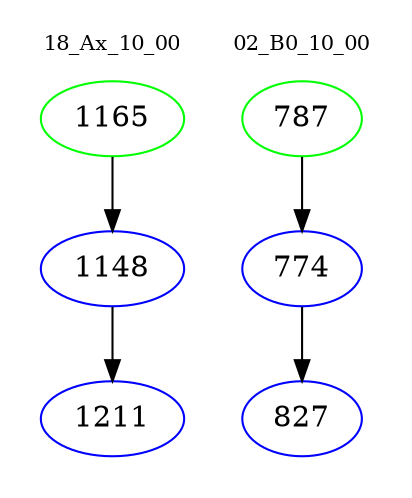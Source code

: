 digraph{
subgraph cluster_0 {
color = white
label = "18_Ax_10_00";
fontsize=10;
T0_1165 [label="1165", color="green"]
T0_1165 -> T0_1148 [color="black"]
T0_1148 [label="1148", color="blue"]
T0_1148 -> T0_1211 [color="black"]
T0_1211 [label="1211", color="blue"]
}
subgraph cluster_1 {
color = white
label = "02_B0_10_00";
fontsize=10;
T1_787 [label="787", color="green"]
T1_787 -> T1_774 [color="black"]
T1_774 [label="774", color="blue"]
T1_774 -> T1_827 [color="black"]
T1_827 [label="827", color="blue"]
}
}
